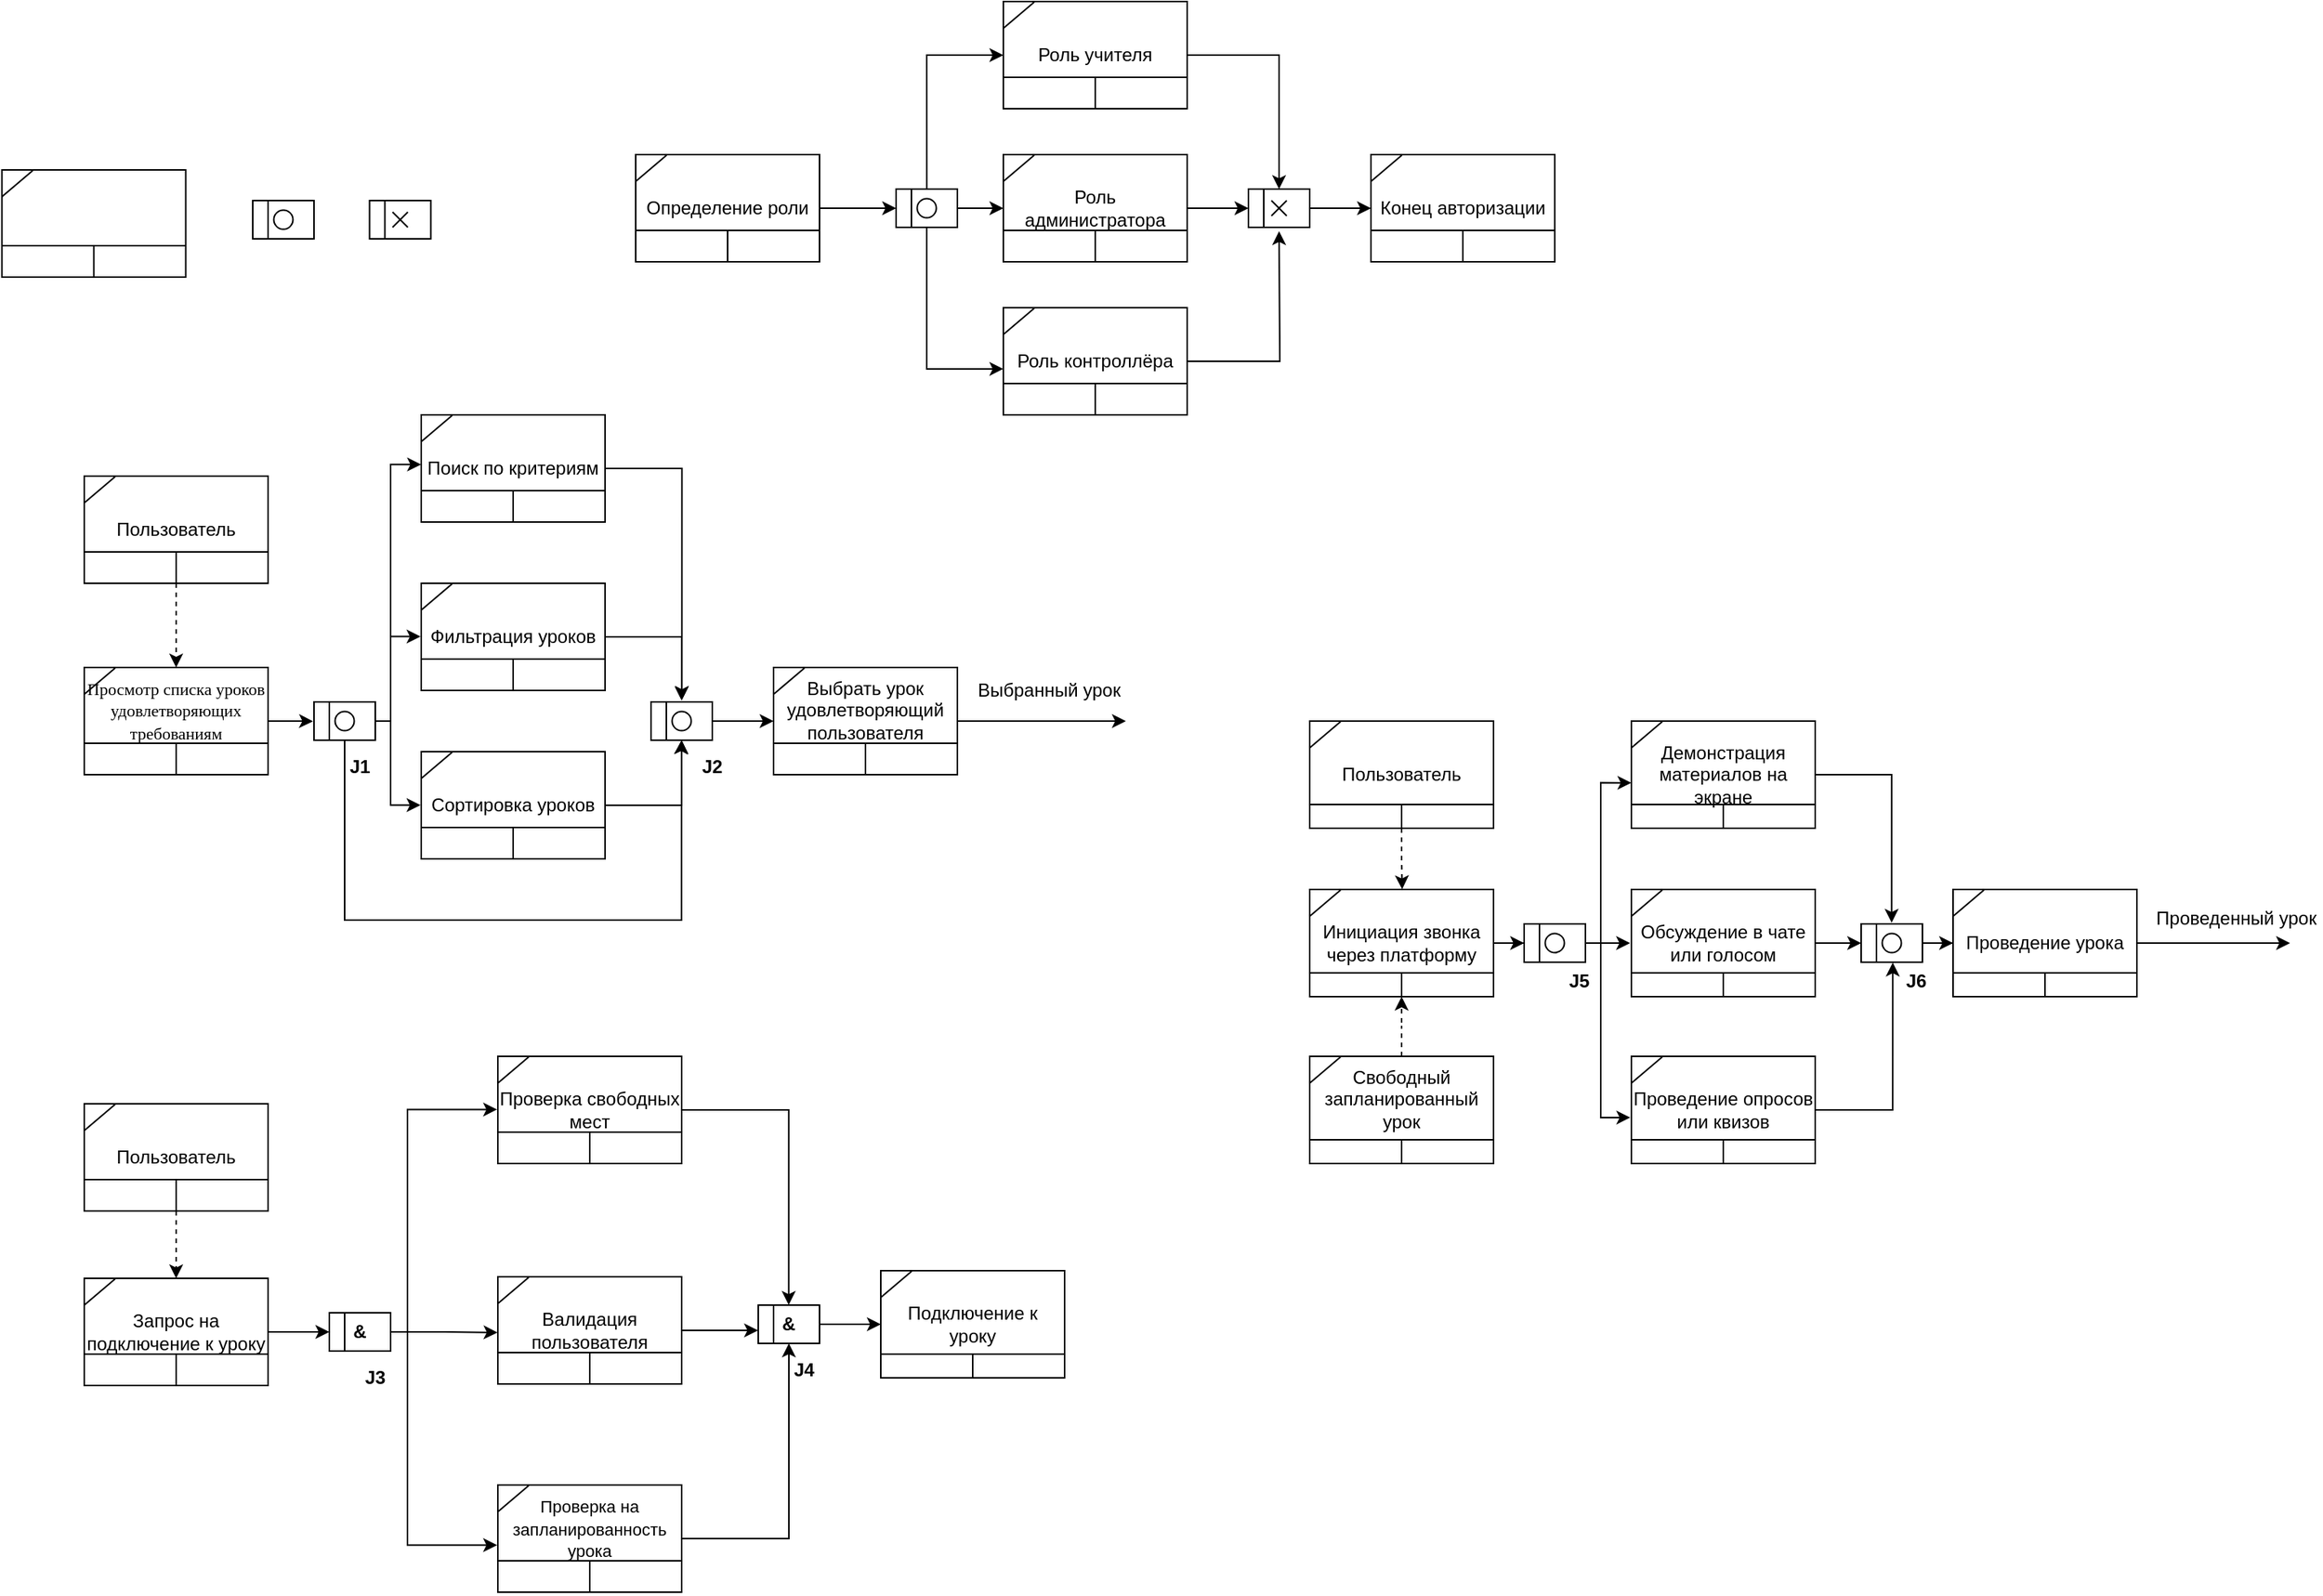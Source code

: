 <mxfile version="24.8.0">
  <diagram name="Страница — 1" id="0Lx8X4sOUITFSpwP8iDU">
    <mxGraphModel dx="331" dy="445" grid="1" gridSize="10" guides="1" tooltips="1" connect="0" arrows="1" fold="1" page="1" pageScale="1" pageWidth="827" pageHeight="1169" math="0" shadow="0">
      <root>
        <mxCell id="0" />
        <mxCell id="1" parent="0" />
        <mxCell id="-p_3wmiXi3rpDoXbvj0b-48" style="edgeStyle=orthogonalEdgeStyle;rounded=0;orthogonalLoop=1;jettySize=auto;html=1;exitX=1;exitY=0.5;exitDx=0;exitDy=0;entryX=0;entryY=0.5;entryDx=0;entryDy=0;" parent="1" source="-p_3wmiXi3rpDoXbvj0b-1" target="-p_3wmiXi3rpDoXbvj0b-23" edge="1">
          <mxGeometry relative="1" as="geometry" />
        </mxCell>
        <mxCell id="-p_3wmiXi3rpDoXbvj0b-1" value="Определение роли" style="rounded=0;whiteSpace=wrap;html=1;" parent="1" vertex="1">
          <mxGeometry x="520" y="230" width="120" height="70" as="geometry" />
        </mxCell>
        <mxCell id="-p_3wmiXi3rpDoXbvj0b-4" value="" style="endArrow=none;html=1;rounded=0;entryX=0.168;entryY=0.005;entryDx=0;entryDy=0;entryPerimeter=0;exitX=0;exitY=0.25;exitDx=0;exitDy=0;" parent="1" source="-p_3wmiXi3rpDoXbvj0b-1" target="-p_3wmiXi3rpDoXbvj0b-1" edge="1">
          <mxGeometry width="50" height="50" relative="1" as="geometry">
            <mxPoint x="520" y="250" as="sourcePoint" />
            <mxPoint x="570" y="200" as="targetPoint" />
          </mxGeometry>
        </mxCell>
        <mxCell id="-p_3wmiXi3rpDoXbvj0b-5" value="" style="endArrow=none;html=1;rounded=0;exitX=0;exitY=0.75;exitDx=0;exitDy=0;entryX=1;entryY=0.75;entryDx=0;entryDy=0;" parent="1" edge="1">
          <mxGeometry width="50" height="50" relative="1" as="geometry">
            <mxPoint x="520" y="279.5" as="sourcePoint" />
            <mxPoint x="640" y="279.5" as="targetPoint" />
          </mxGeometry>
        </mxCell>
        <mxCell id="-p_3wmiXi3rpDoXbvj0b-6" value="" style="endArrow=none;html=1;rounded=0;exitX=0.5;exitY=1;exitDx=0;exitDy=0;" parent="1" source="-p_3wmiXi3rpDoXbvj0b-1" edge="1">
          <mxGeometry width="50" height="50" relative="1" as="geometry">
            <mxPoint x="560" y="280" as="sourcePoint" />
            <mxPoint x="580" y="280" as="targetPoint" />
          </mxGeometry>
        </mxCell>
        <mxCell id="-p_3wmiXi3rpDoXbvj0b-52" style="edgeStyle=orthogonalEdgeStyle;rounded=0;orthogonalLoop=1;jettySize=auto;html=1;exitX=1;exitY=0.5;exitDx=0;exitDy=0;entryX=0.5;entryY=0;entryDx=0;entryDy=0;" parent="1" source="-p_3wmiXi3rpDoXbvj0b-7" target="-p_3wmiXi3rpDoXbvj0b-24" edge="1">
          <mxGeometry relative="1" as="geometry" />
        </mxCell>
        <mxCell id="-p_3wmiXi3rpDoXbvj0b-7" value="Роль учителя" style="rounded=0;whiteSpace=wrap;html=1;" parent="1" vertex="1">
          <mxGeometry x="760" y="130" width="120" height="70" as="geometry" />
        </mxCell>
        <mxCell id="-p_3wmiXi3rpDoXbvj0b-8" value="" style="endArrow=none;html=1;rounded=0;entryX=0.168;entryY=0.005;entryDx=0;entryDy=0;entryPerimeter=0;exitX=0;exitY=0.25;exitDx=0;exitDy=0;" parent="1" source="-p_3wmiXi3rpDoXbvj0b-7" target="-p_3wmiXi3rpDoXbvj0b-7" edge="1">
          <mxGeometry width="50" height="50" relative="1" as="geometry">
            <mxPoint x="760" y="150" as="sourcePoint" />
            <mxPoint x="810" y="100" as="targetPoint" />
          </mxGeometry>
        </mxCell>
        <mxCell id="-p_3wmiXi3rpDoXbvj0b-9" value="" style="endArrow=none;html=1;rounded=0;exitX=0;exitY=0.75;exitDx=0;exitDy=0;entryX=1;entryY=0.75;entryDx=0;entryDy=0;" parent="1" edge="1">
          <mxGeometry width="50" height="50" relative="1" as="geometry">
            <mxPoint x="760" y="179.5" as="sourcePoint" />
            <mxPoint x="880" y="179.5" as="targetPoint" />
          </mxGeometry>
        </mxCell>
        <mxCell id="-p_3wmiXi3rpDoXbvj0b-10" value="" style="endArrow=none;html=1;rounded=0;exitX=0.5;exitY=1;exitDx=0;exitDy=0;" parent="1" source="-p_3wmiXi3rpDoXbvj0b-7" edge="1">
          <mxGeometry width="50" height="50" relative="1" as="geometry">
            <mxPoint x="800" y="180" as="sourcePoint" />
            <mxPoint x="820" y="180" as="targetPoint" />
          </mxGeometry>
        </mxCell>
        <mxCell id="-p_3wmiXi3rpDoXbvj0b-54" style="edgeStyle=orthogonalEdgeStyle;rounded=0;orthogonalLoop=1;jettySize=auto;html=1;exitX=1;exitY=0.5;exitDx=0;exitDy=0;entryX=0;entryY=0.5;entryDx=0;entryDy=0;" parent="1" source="-p_3wmiXi3rpDoXbvj0b-11" target="-p_3wmiXi3rpDoXbvj0b-24" edge="1">
          <mxGeometry relative="1" as="geometry" />
        </mxCell>
        <mxCell id="-p_3wmiXi3rpDoXbvj0b-11" value="Роль администратора" style="rounded=0;whiteSpace=wrap;html=1;" parent="1" vertex="1">
          <mxGeometry x="760" y="230" width="120" height="70" as="geometry" />
        </mxCell>
        <mxCell id="-p_3wmiXi3rpDoXbvj0b-12" value="" style="endArrow=none;html=1;rounded=0;entryX=0.168;entryY=0.005;entryDx=0;entryDy=0;entryPerimeter=0;exitX=0;exitY=0.25;exitDx=0;exitDy=0;" parent="1" source="-p_3wmiXi3rpDoXbvj0b-11" target="-p_3wmiXi3rpDoXbvj0b-11" edge="1">
          <mxGeometry width="50" height="50" relative="1" as="geometry">
            <mxPoint x="760" y="250" as="sourcePoint" />
            <mxPoint x="810" y="200" as="targetPoint" />
          </mxGeometry>
        </mxCell>
        <mxCell id="-p_3wmiXi3rpDoXbvj0b-13" value="" style="endArrow=none;html=1;rounded=0;exitX=0;exitY=0.75;exitDx=0;exitDy=0;entryX=1;entryY=0.75;entryDx=0;entryDy=0;" parent="1" edge="1">
          <mxGeometry width="50" height="50" relative="1" as="geometry">
            <mxPoint x="760" y="279.5" as="sourcePoint" />
            <mxPoint x="880" y="279.5" as="targetPoint" />
          </mxGeometry>
        </mxCell>
        <mxCell id="-p_3wmiXi3rpDoXbvj0b-14" value="" style="endArrow=none;html=1;rounded=0;exitX=0.5;exitY=1;exitDx=0;exitDy=0;" parent="1" source="-p_3wmiXi3rpDoXbvj0b-11" edge="1">
          <mxGeometry width="50" height="50" relative="1" as="geometry">
            <mxPoint x="800" y="280" as="sourcePoint" />
            <mxPoint x="820" y="280" as="targetPoint" />
          </mxGeometry>
        </mxCell>
        <mxCell id="-p_3wmiXi3rpDoXbvj0b-53" style="edgeStyle=orthogonalEdgeStyle;rounded=0;orthogonalLoop=1;jettySize=auto;html=1;exitX=1;exitY=0.5;exitDx=0;exitDy=0;" parent="1" source="-p_3wmiXi3rpDoXbvj0b-15" edge="1">
          <mxGeometry relative="1" as="geometry">
            <mxPoint x="940" y="280" as="targetPoint" />
          </mxGeometry>
        </mxCell>
        <mxCell id="-p_3wmiXi3rpDoXbvj0b-15" value="Роль контроллёра" style="rounded=0;whiteSpace=wrap;html=1;" parent="1" vertex="1">
          <mxGeometry x="760" y="330" width="120" height="70" as="geometry" />
        </mxCell>
        <mxCell id="-p_3wmiXi3rpDoXbvj0b-16" value="" style="endArrow=none;html=1;rounded=0;entryX=0.168;entryY=0.005;entryDx=0;entryDy=0;entryPerimeter=0;exitX=0;exitY=0.25;exitDx=0;exitDy=0;" parent="1" source="-p_3wmiXi3rpDoXbvj0b-15" target="-p_3wmiXi3rpDoXbvj0b-15" edge="1">
          <mxGeometry width="50" height="50" relative="1" as="geometry">
            <mxPoint x="760" y="350" as="sourcePoint" />
            <mxPoint x="810" y="300" as="targetPoint" />
          </mxGeometry>
        </mxCell>
        <mxCell id="-p_3wmiXi3rpDoXbvj0b-17" value="" style="endArrow=none;html=1;rounded=0;exitX=0;exitY=0.75;exitDx=0;exitDy=0;entryX=1;entryY=0.75;entryDx=0;entryDy=0;" parent="1" edge="1">
          <mxGeometry width="50" height="50" relative="1" as="geometry">
            <mxPoint x="760" y="379.5" as="sourcePoint" />
            <mxPoint x="880" y="379.5" as="targetPoint" />
          </mxGeometry>
        </mxCell>
        <mxCell id="-p_3wmiXi3rpDoXbvj0b-18" value="" style="endArrow=none;html=1;rounded=0;exitX=0.5;exitY=1;exitDx=0;exitDy=0;" parent="1" source="-p_3wmiXi3rpDoXbvj0b-15" edge="1">
          <mxGeometry width="50" height="50" relative="1" as="geometry">
            <mxPoint x="800" y="380" as="sourcePoint" />
            <mxPoint x="820" y="380" as="targetPoint" />
          </mxGeometry>
        </mxCell>
        <mxCell id="-p_3wmiXi3rpDoXbvj0b-19" value="Конец авторизации" style="rounded=0;whiteSpace=wrap;html=1;" parent="1" vertex="1">
          <mxGeometry x="1000" y="230" width="120" height="70" as="geometry" />
        </mxCell>
        <mxCell id="-p_3wmiXi3rpDoXbvj0b-20" value="" style="endArrow=none;html=1;rounded=0;entryX=0.168;entryY=0.005;entryDx=0;entryDy=0;entryPerimeter=0;exitX=0;exitY=0.25;exitDx=0;exitDy=0;" parent="1" source="-p_3wmiXi3rpDoXbvj0b-19" target="-p_3wmiXi3rpDoXbvj0b-19" edge="1">
          <mxGeometry width="50" height="50" relative="1" as="geometry">
            <mxPoint x="1000" y="250" as="sourcePoint" />
            <mxPoint x="1050" y="200" as="targetPoint" />
          </mxGeometry>
        </mxCell>
        <mxCell id="-p_3wmiXi3rpDoXbvj0b-21" value="" style="endArrow=none;html=1;rounded=0;exitX=0;exitY=0.75;exitDx=0;exitDy=0;entryX=1;entryY=0.75;entryDx=0;entryDy=0;" parent="1" edge="1">
          <mxGeometry width="50" height="50" relative="1" as="geometry">
            <mxPoint x="1000" y="279.5" as="sourcePoint" />
            <mxPoint x="1120" y="279.5" as="targetPoint" />
          </mxGeometry>
        </mxCell>
        <mxCell id="-p_3wmiXi3rpDoXbvj0b-22" value="" style="endArrow=none;html=1;rounded=0;exitX=0.5;exitY=1;exitDx=0;exitDy=0;" parent="1" source="-p_3wmiXi3rpDoXbvj0b-19" edge="1">
          <mxGeometry width="50" height="50" relative="1" as="geometry">
            <mxPoint x="1040" y="280" as="sourcePoint" />
            <mxPoint x="1060" y="280" as="targetPoint" />
          </mxGeometry>
        </mxCell>
        <mxCell id="-p_3wmiXi3rpDoXbvj0b-49" style="edgeStyle=orthogonalEdgeStyle;rounded=0;orthogonalLoop=1;jettySize=auto;html=1;exitX=0.501;exitY=0.011;exitDx=0;exitDy=0;entryX=0;entryY=0.5;entryDx=0;entryDy=0;exitPerimeter=0;" parent="1" source="-p_3wmiXi3rpDoXbvj0b-23" target="-p_3wmiXi3rpDoXbvj0b-7" edge="1">
          <mxGeometry relative="1" as="geometry">
            <Array as="points">
              <mxPoint x="710" y="165" />
            </Array>
          </mxGeometry>
        </mxCell>
        <mxCell id="-p_3wmiXi3rpDoXbvj0b-50" style="edgeStyle=orthogonalEdgeStyle;rounded=0;orthogonalLoop=1;jettySize=auto;html=1;exitX=1;exitY=0.5;exitDx=0;exitDy=0;entryX=0;entryY=0.5;entryDx=0;entryDy=0;" parent="1" source="-p_3wmiXi3rpDoXbvj0b-23" target="-p_3wmiXi3rpDoXbvj0b-11" edge="1">
          <mxGeometry relative="1" as="geometry" />
        </mxCell>
        <mxCell id="-p_3wmiXi3rpDoXbvj0b-23" value="" style="rounded=0;whiteSpace=wrap;html=1;" parent="1" vertex="1">
          <mxGeometry x="690" y="252.5" width="40" height="25" as="geometry" />
        </mxCell>
        <mxCell id="-p_3wmiXi3rpDoXbvj0b-55" value="" style="edgeStyle=orthogonalEdgeStyle;rounded=0;orthogonalLoop=1;jettySize=auto;html=1;" parent="1" source="-p_3wmiXi3rpDoXbvj0b-24" target="-p_3wmiXi3rpDoXbvj0b-19" edge="1">
          <mxGeometry relative="1" as="geometry" />
        </mxCell>
        <mxCell id="-p_3wmiXi3rpDoXbvj0b-24" value="" style="rounded=0;whiteSpace=wrap;html=1;" parent="1" vertex="1">
          <mxGeometry x="920" y="252.5" width="40" height="25" as="geometry" />
        </mxCell>
        <mxCell id="-p_3wmiXi3rpDoXbvj0b-25" value="" style="rounded=0;whiteSpace=wrap;html=1;" parent="1" vertex="1">
          <mxGeometry x="106.25" y="240" width="120" height="70" as="geometry" />
        </mxCell>
        <mxCell id="-p_3wmiXi3rpDoXbvj0b-26" value="" style="endArrow=none;html=1;rounded=0;entryX=0.168;entryY=0.005;entryDx=0;entryDy=0;entryPerimeter=0;exitX=0;exitY=0.25;exitDx=0;exitDy=0;" parent="1" source="-p_3wmiXi3rpDoXbvj0b-25" target="-p_3wmiXi3rpDoXbvj0b-25" edge="1">
          <mxGeometry width="50" height="50" relative="1" as="geometry">
            <mxPoint x="106.25" y="260" as="sourcePoint" />
            <mxPoint x="156.25" y="210" as="targetPoint" />
          </mxGeometry>
        </mxCell>
        <mxCell id="-p_3wmiXi3rpDoXbvj0b-27" value="" style="endArrow=none;html=1;rounded=0;exitX=0;exitY=0.75;exitDx=0;exitDy=0;entryX=1;entryY=0.75;entryDx=0;entryDy=0;" parent="1" edge="1">
          <mxGeometry width="50" height="50" relative="1" as="geometry">
            <mxPoint x="106.25" y="289.5" as="sourcePoint" />
            <mxPoint x="226.25" y="289.5" as="targetPoint" />
          </mxGeometry>
        </mxCell>
        <mxCell id="-p_3wmiXi3rpDoXbvj0b-28" value="" style="endArrow=none;html=1;rounded=0;exitX=0.5;exitY=1;exitDx=0;exitDy=0;" parent="1" source="-p_3wmiXi3rpDoXbvj0b-25" edge="1">
          <mxGeometry width="50" height="50" relative="1" as="geometry">
            <mxPoint x="146.25" y="290" as="sourcePoint" />
            <mxPoint x="166.25" y="290" as="targetPoint" />
          </mxGeometry>
        </mxCell>
        <mxCell id="-p_3wmiXi3rpDoXbvj0b-29" value="" style="ellipse;whiteSpace=wrap;html=1;aspect=fixed;" parent="1" vertex="1">
          <mxGeometry x="703.75" y="258.75" width="12.5" height="12.5" as="geometry" />
        </mxCell>
        <mxCell id="-p_3wmiXi3rpDoXbvj0b-30" value="" style="endArrow=none;html=1;rounded=0;entryX=0.25;entryY=0;entryDx=0;entryDy=0;" parent="1" target="-p_3wmiXi3rpDoXbvj0b-23" edge="1">
          <mxGeometry width="50" height="50" relative="1" as="geometry">
            <mxPoint x="700" y="277" as="sourcePoint" />
            <mxPoint x="700" y="250" as="targetPoint" />
          </mxGeometry>
        </mxCell>
        <mxCell id="-p_3wmiXi3rpDoXbvj0b-34" value="" style="rounded=0;whiteSpace=wrap;html=1;" parent="1" vertex="1">
          <mxGeometry x="270" y="260" width="40" height="25" as="geometry" />
        </mxCell>
        <mxCell id="-p_3wmiXi3rpDoXbvj0b-35" value="" style="ellipse;whiteSpace=wrap;html=1;aspect=fixed;" parent="1" vertex="1">
          <mxGeometry x="283.75" y="266.25" width="12.5" height="12.5" as="geometry" />
        </mxCell>
        <mxCell id="-p_3wmiXi3rpDoXbvj0b-36" value="" style="endArrow=none;html=1;rounded=0;entryX=0.25;entryY=0;entryDx=0;entryDy=0;" parent="1" target="-p_3wmiXi3rpDoXbvj0b-34" edge="1">
          <mxGeometry width="50" height="50" relative="1" as="geometry">
            <mxPoint x="280" y="284.5" as="sourcePoint" />
            <mxPoint x="280" y="257.5" as="targetPoint" />
          </mxGeometry>
        </mxCell>
        <mxCell id="-p_3wmiXi3rpDoXbvj0b-37" value="" style="endArrow=none;html=1;rounded=0;entryX=0.25;entryY=0;entryDx=0;entryDy=0;exitX=0.25;exitY=1;exitDx=0;exitDy=0;" parent="1" source="-p_3wmiXi3rpDoXbvj0b-24" target="-p_3wmiXi3rpDoXbvj0b-24" edge="1">
          <mxGeometry width="50" height="50" relative="1" as="geometry">
            <mxPoint x="910" y="300" as="sourcePoint" />
            <mxPoint x="960" y="250" as="targetPoint" />
          </mxGeometry>
        </mxCell>
        <mxCell id="-p_3wmiXi3rpDoXbvj0b-38" value="" style="endArrow=none;html=1;rounded=0;" parent="1" edge="1">
          <mxGeometry width="50" height="50" relative="1" as="geometry">
            <mxPoint x="935" y="270" as="sourcePoint" />
            <mxPoint x="945" y="260" as="targetPoint" />
          </mxGeometry>
        </mxCell>
        <mxCell id="-p_3wmiXi3rpDoXbvj0b-39" value="" style="endArrow=none;html=1;rounded=0;" parent="1" edge="1">
          <mxGeometry width="50" height="50" relative="1" as="geometry">
            <mxPoint x="945" y="270" as="sourcePoint" />
            <mxPoint x="935" y="260" as="targetPoint" />
          </mxGeometry>
        </mxCell>
        <mxCell id="-p_3wmiXi3rpDoXbvj0b-44" value="" style="rounded=0;whiteSpace=wrap;html=1;" parent="1" vertex="1">
          <mxGeometry x="346.25" y="260" width="40" height="25" as="geometry" />
        </mxCell>
        <mxCell id="-p_3wmiXi3rpDoXbvj0b-45" value="" style="endArrow=none;html=1;rounded=0;entryX=0.25;entryY=0;entryDx=0;entryDy=0;exitX=0.25;exitY=1;exitDx=0;exitDy=0;" parent="1" source="-p_3wmiXi3rpDoXbvj0b-44" target="-p_3wmiXi3rpDoXbvj0b-44" edge="1">
          <mxGeometry width="50" height="50" relative="1" as="geometry">
            <mxPoint x="336.25" y="307.5" as="sourcePoint" />
            <mxPoint x="386.25" y="257.5" as="targetPoint" />
          </mxGeometry>
        </mxCell>
        <mxCell id="-p_3wmiXi3rpDoXbvj0b-46" value="" style="endArrow=none;html=1;rounded=0;" parent="1" edge="1">
          <mxGeometry width="50" height="50" relative="1" as="geometry">
            <mxPoint x="361.25" y="277.5" as="sourcePoint" />
            <mxPoint x="371.25" y="267.5" as="targetPoint" />
          </mxGeometry>
        </mxCell>
        <mxCell id="-p_3wmiXi3rpDoXbvj0b-47" value="" style="endArrow=none;html=1;rounded=0;" parent="1" edge="1">
          <mxGeometry width="50" height="50" relative="1" as="geometry">
            <mxPoint x="371.25" y="277.5" as="sourcePoint" />
            <mxPoint x="361.25" y="267.5" as="targetPoint" />
          </mxGeometry>
        </mxCell>
        <mxCell id="-p_3wmiXi3rpDoXbvj0b-51" style="edgeStyle=orthogonalEdgeStyle;rounded=0;orthogonalLoop=1;jettySize=auto;html=1;entryX=0;entryY=0.571;entryDx=0;entryDy=0;entryPerimeter=0;" parent="1" target="-p_3wmiXi3rpDoXbvj0b-15" edge="1">
          <mxGeometry relative="1" as="geometry">
            <mxPoint x="710" y="277" as="sourcePoint" />
            <Array as="points">
              <mxPoint x="710" y="277" />
              <mxPoint x="710" y="370" />
            </Array>
          </mxGeometry>
        </mxCell>
        <mxCell id="-p_3wmiXi3rpDoXbvj0b-65" value="&lt;div style=&quot;&quot;&gt;&lt;span style=&quot;font-size: 11px; background-color: initial;&quot;&gt;&lt;font face=&quot;Times New Roman&quot;&gt;Просмотр списка уроков удовлетворяющих требованиям&lt;/font&gt;&lt;/span&gt;&lt;/div&gt;&lt;div style=&quot;&quot;&gt;&lt;span style=&quot;font-size: 11px; background-color: initial;&quot;&gt;&lt;font face=&quot;Times New Roman&quot;&gt;&lt;br&gt;&lt;/font&gt;&lt;/span&gt;&lt;/div&gt;" style="rounded=0;whiteSpace=wrap;html=1;align=center;" parent="1" vertex="1">
          <mxGeometry x="160" y="565" width="120" height="70" as="geometry" />
        </mxCell>
        <mxCell id="-p_3wmiXi3rpDoXbvj0b-66" value="" style="endArrow=none;html=1;rounded=0;entryX=0.168;entryY=0.005;entryDx=0;entryDy=0;entryPerimeter=0;exitX=0;exitY=0.25;exitDx=0;exitDy=0;" parent="1" source="-p_3wmiXi3rpDoXbvj0b-65" target="-p_3wmiXi3rpDoXbvj0b-65" edge="1">
          <mxGeometry width="50" height="50" relative="1" as="geometry">
            <mxPoint x="160" y="585" as="sourcePoint" />
            <mxPoint x="210" y="535" as="targetPoint" />
          </mxGeometry>
        </mxCell>
        <mxCell id="-p_3wmiXi3rpDoXbvj0b-67" value="" style="endArrow=none;html=1;rounded=0;exitX=0;exitY=0.75;exitDx=0;exitDy=0;entryX=1;entryY=0.75;entryDx=0;entryDy=0;" parent="1" edge="1">
          <mxGeometry width="50" height="50" relative="1" as="geometry">
            <mxPoint x="160" y="614.5" as="sourcePoint" />
            <mxPoint x="280" y="614.5" as="targetPoint" />
          </mxGeometry>
        </mxCell>
        <mxCell id="-p_3wmiXi3rpDoXbvj0b-68" value="" style="endArrow=none;html=1;rounded=0;exitX=0.5;exitY=1;exitDx=0;exitDy=0;" parent="1" source="-p_3wmiXi3rpDoXbvj0b-65" edge="1">
          <mxGeometry width="50" height="50" relative="1" as="geometry">
            <mxPoint x="200" y="615" as="sourcePoint" />
            <mxPoint x="220" y="615" as="targetPoint" />
          </mxGeometry>
        </mxCell>
        <mxCell id="-p_3wmiXi3rpDoXbvj0b-69" value="Фильтрация уроков" style="rounded=0;whiteSpace=wrap;html=1;" parent="1" vertex="1">
          <mxGeometry x="380" y="510" width="120" height="70" as="geometry" />
        </mxCell>
        <mxCell id="-p_3wmiXi3rpDoXbvj0b-70" value="" style="endArrow=none;html=1;rounded=0;entryX=0.168;entryY=0.005;entryDx=0;entryDy=0;entryPerimeter=0;exitX=0;exitY=0.25;exitDx=0;exitDy=0;" parent="1" source="-p_3wmiXi3rpDoXbvj0b-69" target="-p_3wmiXi3rpDoXbvj0b-69" edge="1">
          <mxGeometry width="50" height="50" relative="1" as="geometry">
            <mxPoint x="380" y="530" as="sourcePoint" />
            <mxPoint x="430" y="480" as="targetPoint" />
          </mxGeometry>
        </mxCell>
        <mxCell id="-p_3wmiXi3rpDoXbvj0b-71" value="" style="endArrow=none;html=1;rounded=0;exitX=0;exitY=0.75;exitDx=0;exitDy=0;entryX=1;entryY=0.75;entryDx=0;entryDy=0;" parent="1" edge="1">
          <mxGeometry width="50" height="50" relative="1" as="geometry">
            <mxPoint x="380" y="559.5" as="sourcePoint" />
            <mxPoint x="500" y="559.5" as="targetPoint" />
          </mxGeometry>
        </mxCell>
        <mxCell id="-p_3wmiXi3rpDoXbvj0b-72" value="" style="endArrow=none;html=1;rounded=0;exitX=0.5;exitY=1;exitDx=0;exitDy=0;" parent="1" source="-p_3wmiXi3rpDoXbvj0b-69" edge="1">
          <mxGeometry width="50" height="50" relative="1" as="geometry">
            <mxPoint x="420" y="560" as="sourcePoint" />
            <mxPoint x="440" y="560" as="targetPoint" />
          </mxGeometry>
        </mxCell>
        <mxCell id="-p_3wmiXi3rpDoXbvj0b-73" value="Сортировка уроков" style="rounded=0;whiteSpace=wrap;html=1;" parent="1" vertex="1">
          <mxGeometry x="380" y="620" width="120" height="70" as="geometry" />
        </mxCell>
        <mxCell id="-p_3wmiXi3rpDoXbvj0b-74" value="" style="endArrow=none;html=1;rounded=0;entryX=0.168;entryY=0.005;entryDx=0;entryDy=0;entryPerimeter=0;exitX=0;exitY=0.25;exitDx=0;exitDy=0;" parent="1" source="-p_3wmiXi3rpDoXbvj0b-73" target="-p_3wmiXi3rpDoXbvj0b-73" edge="1">
          <mxGeometry width="50" height="50" relative="1" as="geometry">
            <mxPoint x="380" y="640" as="sourcePoint" />
            <mxPoint x="430" y="590" as="targetPoint" />
          </mxGeometry>
        </mxCell>
        <mxCell id="-p_3wmiXi3rpDoXbvj0b-75" value="" style="endArrow=none;html=1;rounded=0;exitX=0;exitY=0.75;exitDx=0;exitDy=0;entryX=1;entryY=0.75;entryDx=0;entryDy=0;" parent="1" edge="1">
          <mxGeometry width="50" height="50" relative="1" as="geometry">
            <mxPoint x="380" y="669.5" as="sourcePoint" />
            <mxPoint x="500" y="669.5" as="targetPoint" />
          </mxGeometry>
        </mxCell>
        <mxCell id="-p_3wmiXi3rpDoXbvj0b-76" value="" style="endArrow=none;html=1;rounded=0;exitX=0.5;exitY=1;exitDx=0;exitDy=0;" parent="1" source="-p_3wmiXi3rpDoXbvj0b-73" edge="1">
          <mxGeometry width="50" height="50" relative="1" as="geometry">
            <mxPoint x="420" y="670" as="sourcePoint" />
            <mxPoint x="440" y="670" as="targetPoint" />
          </mxGeometry>
        </mxCell>
        <mxCell id="-p_3wmiXi3rpDoXbvj0b-84" value="" style="edgeStyle=orthogonalEdgeStyle;rounded=0;orthogonalLoop=1;jettySize=auto;html=1;entryX=-0.004;entryY=0.499;entryDx=0;entryDy=0;entryPerimeter=0;" parent="1" source="-p_3wmiXi3rpDoXbvj0b-78" target="-p_3wmiXi3rpDoXbvj0b-73" edge="1">
          <mxGeometry relative="1" as="geometry">
            <Array as="points">
              <mxPoint x="360" y="600" />
              <mxPoint x="360" y="655" />
            </Array>
          </mxGeometry>
        </mxCell>
        <mxCell id="-p_3wmiXi3rpDoXbvj0b-78" value="" style="rounded=0;whiteSpace=wrap;html=1;" parent="1" vertex="1">
          <mxGeometry x="310" y="587.5" width="40" height="25" as="geometry" />
        </mxCell>
        <mxCell id="-p_3wmiXi3rpDoXbvj0b-79" value="" style="ellipse;whiteSpace=wrap;html=1;aspect=fixed;" parent="1" vertex="1">
          <mxGeometry x="323.75" y="593.75" width="12.5" height="12.5" as="geometry" />
        </mxCell>
        <mxCell id="-p_3wmiXi3rpDoXbvj0b-80" value="" style="endArrow=none;html=1;rounded=0;entryX=0.25;entryY=0;entryDx=0;entryDy=0;" parent="1" target="-p_3wmiXi3rpDoXbvj0b-78" edge="1">
          <mxGeometry width="50" height="50" relative="1" as="geometry">
            <mxPoint x="320" y="612" as="sourcePoint" />
            <mxPoint x="320" y="585" as="targetPoint" />
          </mxGeometry>
        </mxCell>
        <mxCell id="-p_3wmiXi3rpDoXbvj0b-82" style="edgeStyle=orthogonalEdgeStyle;rounded=0;orthogonalLoop=1;jettySize=auto;html=1;entryX=-0.017;entryY=0.507;entryDx=0;entryDy=0;entryPerimeter=0;" parent="1" source="-p_3wmiXi3rpDoXbvj0b-65" target="-p_3wmiXi3rpDoXbvj0b-78" edge="1">
          <mxGeometry relative="1" as="geometry" />
        </mxCell>
        <mxCell id="-p_3wmiXi3rpDoXbvj0b-85" style="edgeStyle=orthogonalEdgeStyle;rounded=0;orthogonalLoop=1;jettySize=auto;html=1;entryX=-0.004;entryY=0.497;entryDx=0;entryDy=0;entryPerimeter=0;" parent="1" source="-p_3wmiXi3rpDoXbvj0b-78" target="-p_3wmiXi3rpDoXbvj0b-69" edge="1">
          <mxGeometry relative="1" as="geometry">
            <Array as="points">
              <mxPoint x="360" y="600" />
              <mxPoint x="360" y="545" />
            </Array>
          </mxGeometry>
        </mxCell>
        <mxCell id="oe5lDPZjmFiNpUjqi0ys-11" value="" style="edgeStyle=orthogonalEdgeStyle;rounded=0;orthogonalLoop=1;jettySize=auto;html=1;" parent="1" source="oe5lDPZjmFiNpUjqi0ys-1" target="oe5lDPZjmFiNpUjqi0ys-7" edge="1">
          <mxGeometry relative="1" as="geometry" />
        </mxCell>
        <mxCell id="oe5lDPZjmFiNpUjqi0ys-1" value="" style="rounded=0;whiteSpace=wrap;html=1;" parent="1" vertex="1">
          <mxGeometry x="530" y="587.5" width="40" height="25" as="geometry" />
        </mxCell>
        <mxCell id="oe5lDPZjmFiNpUjqi0ys-2" value="" style="ellipse;whiteSpace=wrap;html=1;aspect=fixed;" parent="1" vertex="1">
          <mxGeometry x="543.75" y="593.75" width="12.5" height="12.5" as="geometry" />
        </mxCell>
        <mxCell id="oe5lDPZjmFiNpUjqi0ys-3" value="" style="endArrow=none;html=1;rounded=0;entryX=0.25;entryY=0;entryDx=0;entryDy=0;" parent="1" target="oe5lDPZjmFiNpUjqi0ys-1" edge="1">
          <mxGeometry width="50" height="50" relative="1" as="geometry">
            <mxPoint x="540" y="612" as="sourcePoint" />
            <mxPoint x="540" y="585" as="targetPoint" />
          </mxGeometry>
        </mxCell>
        <mxCell id="oe5lDPZjmFiNpUjqi0ys-4" style="edgeStyle=orthogonalEdgeStyle;rounded=0;orthogonalLoop=1;jettySize=auto;html=1;entryX=0.5;entryY=-0.036;entryDx=0;entryDy=0;entryPerimeter=0;" parent="1" source="-p_3wmiXi3rpDoXbvj0b-69" target="oe5lDPZjmFiNpUjqi0ys-1" edge="1">
          <mxGeometry relative="1" as="geometry" />
        </mxCell>
        <mxCell id="oe5lDPZjmFiNpUjqi0ys-5" style="edgeStyle=orthogonalEdgeStyle;rounded=0;orthogonalLoop=1;jettySize=auto;html=1;entryX=0.502;entryY=1.001;entryDx=0;entryDy=0;entryPerimeter=0;" parent="1" source="-p_3wmiXi3rpDoXbvj0b-73" target="oe5lDPZjmFiNpUjqi0ys-1" edge="1">
          <mxGeometry relative="1" as="geometry">
            <Array as="points">
              <mxPoint x="550" y="655" />
              <mxPoint x="550" y="614" />
            </Array>
          </mxGeometry>
        </mxCell>
        <mxCell id="oe5lDPZjmFiNpUjqi0ys-6" style="edgeStyle=orthogonalEdgeStyle;rounded=0;orthogonalLoop=1;jettySize=auto;html=1;entryX=0.498;entryY=0.996;entryDx=0;entryDy=0;entryPerimeter=0;" parent="1" source="-p_3wmiXi3rpDoXbvj0b-78" target="oe5lDPZjmFiNpUjqi0ys-1" edge="1">
          <mxGeometry relative="1" as="geometry">
            <mxPoint x="530" y="630" as="targetPoint" />
            <Array as="points">
              <mxPoint x="330" y="730" />
              <mxPoint x="550" y="730" />
            </Array>
          </mxGeometry>
        </mxCell>
        <mxCell id="oe5lDPZjmFiNpUjqi0ys-19" style="edgeStyle=orthogonalEdgeStyle;rounded=0;orthogonalLoop=1;jettySize=auto;html=1;" parent="1" source="oe5lDPZjmFiNpUjqi0ys-7" edge="1">
          <mxGeometry relative="1" as="geometry">
            <mxPoint x="840" y="600" as="targetPoint" />
          </mxGeometry>
        </mxCell>
        <mxCell id="oe5lDPZjmFiNpUjqi0ys-7" value="Выбрать урок удовлетворяющий пользователя&lt;div&gt;&lt;br&gt;&lt;/div&gt;" style="rounded=0;whiteSpace=wrap;html=1;" parent="1" vertex="1">
          <mxGeometry x="610" y="565" width="120" height="70" as="geometry" />
        </mxCell>
        <mxCell id="oe5lDPZjmFiNpUjqi0ys-8" value="" style="endArrow=none;html=1;rounded=0;entryX=0.168;entryY=0.005;entryDx=0;entryDy=0;entryPerimeter=0;exitX=0;exitY=0.25;exitDx=0;exitDy=0;" parent="1" source="oe5lDPZjmFiNpUjqi0ys-7" target="oe5lDPZjmFiNpUjqi0ys-7" edge="1">
          <mxGeometry width="50" height="50" relative="1" as="geometry">
            <mxPoint x="610" y="585" as="sourcePoint" />
            <mxPoint x="660" y="535" as="targetPoint" />
          </mxGeometry>
        </mxCell>
        <mxCell id="oe5lDPZjmFiNpUjqi0ys-9" value="" style="endArrow=none;html=1;rounded=0;exitX=0;exitY=0.75;exitDx=0;exitDy=0;entryX=1;entryY=0.75;entryDx=0;entryDy=0;" parent="1" edge="1">
          <mxGeometry width="50" height="50" relative="1" as="geometry">
            <mxPoint x="610" y="614.5" as="sourcePoint" />
            <mxPoint x="730" y="614.5" as="targetPoint" />
          </mxGeometry>
        </mxCell>
        <mxCell id="oe5lDPZjmFiNpUjqi0ys-10" value="" style="endArrow=none;html=1;rounded=0;exitX=0.5;exitY=1;exitDx=0;exitDy=0;" parent="1" source="oe5lDPZjmFiNpUjqi0ys-7" edge="1">
          <mxGeometry width="50" height="50" relative="1" as="geometry">
            <mxPoint x="650" y="615" as="sourcePoint" />
            <mxPoint x="670" y="615" as="targetPoint" />
          </mxGeometry>
        </mxCell>
        <mxCell id="oe5lDPZjmFiNpUjqi0ys-21" value="Выбранный урок" style="text;html=1;align=center;verticalAlign=middle;whiteSpace=wrap;rounded=0;" parent="1" vertex="1">
          <mxGeometry x="740" y="565" width="100" height="30" as="geometry" />
        </mxCell>
        <mxCell id="oe5lDPZjmFiNpUjqi0ys-22" value="&lt;b&gt;J1&lt;/b&gt;" style="text;html=1;align=center;verticalAlign=middle;whiteSpace=wrap;rounded=0;" parent="1" vertex="1">
          <mxGeometry x="330" y="620" width="20" height="20" as="geometry" />
        </mxCell>
        <mxCell id="oe5lDPZjmFiNpUjqi0ys-23" value="&lt;b&gt;J2&lt;/b&gt;" style="text;html=1;align=center;verticalAlign=middle;whiteSpace=wrap;rounded=0;" parent="1" vertex="1">
          <mxGeometry x="560" y="620" width="20" height="20" as="geometry" />
        </mxCell>
        <mxCell id="oe5lDPZjmFiNpUjqi0ys-43" value="" style="edgeStyle=orthogonalEdgeStyle;rounded=0;orthogonalLoop=1;jettySize=auto;html=1;" parent="1" source="oe5lDPZjmFiNpUjqi0ys-24" target="oe5lDPZjmFiNpUjqi0ys-40" edge="1">
          <mxGeometry relative="1" as="geometry" />
        </mxCell>
        <mxCell id="oe5lDPZjmFiNpUjqi0ys-24" value="Запрос на подключение к уроку" style="rounded=0;whiteSpace=wrap;html=1;" parent="1" vertex="1">
          <mxGeometry x="160" y="964" width="120" height="70" as="geometry" />
        </mxCell>
        <mxCell id="oe5lDPZjmFiNpUjqi0ys-25" value="" style="endArrow=none;html=1;rounded=0;entryX=0.168;entryY=0.005;entryDx=0;entryDy=0;entryPerimeter=0;exitX=0;exitY=0.25;exitDx=0;exitDy=0;" parent="1" source="oe5lDPZjmFiNpUjqi0ys-24" target="oe5lDPZjmFiNpUjqi0ys-24" edge="1">
          <mxGeometry width="50" height="50" relative="1" as="geometry">
            <mxPoint x="160" y="984" as="sourcePoint" />
            <mxPoint x="210" y="934" as="targetPoint" />
          </mxGeometry>
        </mxCell>
        <mxCell id="oe5lDPZjmFiNpUjqi0ys-26" value="" style="endArrow=none;html=1;rounded=0;exitX=0;exitY=0.75;exitDx=0;exitDy=0;entryX=1;entryY=0.75;entryDx=0;entryDy=0;" parent="1" edge="1">
          <mxGeometry width="50" height="50" relative="1" as="geometry">
            <mxPoint x="160" y="1013.5" as="sourcePoint" />
            <mxPoint x="280" y="1013.5" as="targetPoint" />
          </mxGeometry>
        </mxCell>
        <mxCell id="oe5lDPZjmFiNpUjqi0ys-27" value="" style="endArrow=none;html=1;rounded=0;exitX=0.5;exitY=1;exitDx=0;exitDy=0;" parent="1" source="oe5lDPZjmFiNpUjqi0ys-24" edge="1">
          <mxGeometry width="50" height="50" relative="1" as="geometry">
            <mxPoint x="200" y="1014" as="sourcePoint" />
            <mxPoint x="220" y="1014" as="targetPoint" />
          </mxGeometry>
        </mxCell>
        <mxCell id="oe5lDPZjmFiNpUjqi0ys-28" value="Проверка свободных мест" style="rounded=0;whiteSpace=wrap;html=1;" parent="1" vertex="1">
          <mxGeometry x="430" y="819" width="120" height="70" as="geometry" />
        </mxCell>
        <mxCell id="oe5lDPZjmFiNpUjqi0ys-29" value="" style="endArrow=none;html=1;rounded=0;entryX=0.168;entryY=0.005;entryDx=0;entryDy=0;entryPerimeter=0;exitX=0;exitY=0.25;exitDx=0;exitDy=0;" parent="1" source="oe5lDPZjmFiNpUjqi0ys-28" target="oe5lDPZjmFiNpUjqi0ys-28" edge="1">
          <mxGeometry width="50" height="50" relative="1" as="geometry">
            <mxPoint x="430" y="839" as="sourcePoint" />
            <mxPoint x="480" y="789" as="targetPoint" />
          </mxGeometry>
        </mxCell>
        <mxCell id="oe5lDPZjmFiNpUjqi0ys-30" value="" style="endArrow=none;html=1;rounded=0;exitX=0;exitY=0.75;exitDx=0;exitDy=0;entryX=1;entryY=0.75;entryDx=0;entryDy=0;" parent="1" edge="1">
          <mxGeometry width="50" height="50" relative="1" as="geometry">
            <mxPoint x="430" y="868.5" as="sourcePoint" />
            <mxPoint x="550" y="868.5" as="targetPoint" />
          </mxGeometry>
        </mxCell>
        <mxCell id="oe5lDPZjmFiNpUjqi0ys-31" value="" style="endArrow=none;html=1;rounded=0;exitX=0.5;exitY=1;exitDx=0;exitDy=0;" parent="1" source="oe5lDPZjmFiNpUjqi0ys-28" edge="1">
          <mxGeometry width="50" height="50" relative="1" as="geometry">
            <mxPoint x="470" y="869" as="sourcePoint" />
            <mxPoint x="490" y="869" as="targetPoint" />
          </mxGeometry>
        </mxCell>
        <mxCell id="oe5lDPZjmFiNpUjqi0ys-32" value="Валидация пользователя" style="rounded=0;whiteSpace=wrap;html=1;" parent="1" vertex="1">
          <mxGeometry x="430" y="963" width="120" height="70" as="geometry" />
        </mxCell>
        <mxCell id="oe5lDPZjmFiNpUjqi0ys-33" value="" style="endArrow=none;html=1;rounded=0;entryX=0.168;entryY=0.005;entryDx=0;entryDy=0;entryPerimeter=0;exitX=0;exitY=0.25;exitDx=0;exitDy=0;" parent="1" source="oe5lDPZjmFiNpUjqi0ys-32" target="oe5lDPZjmFiNpUjqi0ys-32" edge="1">
          <mxGeometry width="50" height="50" relative="1" as="geometry">
            <mxPoint x="430" y="983" as="sourcePoint" />
            <mxPoint x="480" y="933" as="targetPoint" />
          </mxGeometry>
        </mxCell>
        <mxCell id="oe5lDPZjmFiNpUjqi0ys-34" value="" style="endArrow=none;html=1;rounded=0;exitX=0;exitY=0.75;exitDx=0;exitDy=0;entryX=1;entryY=0.75;entryDx=0;entryDy=0;" parent="1" edge="1">
          <mxGeometry width="50" height="50" relative="1" as="geometry">
            <mxPoint x="430" y="1012.5" as="sourcePoint" />
            <mxPoint x="550" y="1012.5" as="targetPoint" />
          </mxGeometry>
        </mxCell>
        <mxCell id="oe5lDPZjmFiNpUjqi0ys-35" value="" style="endArrow=none;html=1;rounded=0;exitX=0.5;exitY=1;exitDx=0;exitDy=0;" parent="1" source="oe5lDPZjmFiNpUjqi0ys-32" edge="1">
          <mxGeometry width="50" height="50" relative="1" as="geometry">
            <mxPoint x="470" y="1013" as="sourcePoint" />
            <mxPoint x="490" y="1013" as="targetPoint" />
          </mxGeometry>
        </mxCell>
        <mxCell id="oe5lDPZjmFiNpUjqi0ys-59" style="edgeStyle=orthogonalEdgeStyle;rounded=0;orthogonalLoop=1;jettySize=auto;html=1;entryX=0.5;entryY=1;entryDx=0;entryDy=0;entryPerimeter=0;" parent="1" source="oe5lDPZjmFiNpUjqi0ys-36" target="oe5lDPZjmFiNpUjqi0ys-53" edge="1">
          <mxGeometry relative="1" as="geometry">
            <mxPoint x="620" y="1009" as="targetPoint" />
          </mxGeometry>
        </mxCell>
        <mxCell id="oe5lDPZjmFiNpUjqi0ys-36" value="&lt;font style=&quot;font-size: 11px;&quot;&gt;Проверка на запланированность урока&lt;/font&gt;&lt;div style=&quot;font-size: 11px;&quot;&gt;&lt;br&gt;&lt;/div&gt;" style="rounded=0;whiteSpace=wrap;html=1;" parent="1" vertex="1">
          <mxGeometry x="430" y="1099" width="120" height="70" as="geometry" />
        </mxCell>
        <mxCell id="oe5lDPZjmFiNpUjqi0ys-37" value="" style="endArrow=none;html=1;rounded=0;entryX=0.168;entryY=0.005;entryDx=0;entryDy=0;entryPerimeter=0;exitX=0;exitY=0.25;exitDx=0;exitDy=0;" parent="1" source="oe5lDPZjmFiNpUjqi0ys-36" target="oe5lDPZjmFiNpUjqi0ys-36" edge="1">
          <mxGeometry width="50" height="50" relative="1" as="geometry">
            <mxPoint x="430" y="1119" as="sourcePoint" />
            <mxPoint x="480" y="1069" as="targetPoint" />
          </mxGeometry>
        </mxCell>
        <mxCell id="oe5lDPZjmFiNpUjqi0ys-38" value="" style="endArrow=none;html=1;rounded=0;exitX=0;exitY=0.75;exitDx=0;exitDy=0;entryX=1;entryY=0.75;entryDx=0;entryDy=0;" parent="1" edge="1">
          <mxGeometry width="50" height="50" relative="1" as="geometry">
            <mxPoint x="430" y="1148.5" as="sourcePoint" />
            <mxPoint x="550" y="1148.5" as="targetPoint" />
          </mxGeometry>
        </mxCell>
        <mxCell id="oe5lDPZjmFiNpUjqi0ys-39" value="" style="endArrow=none;html=1;rounded=0;exitX=0.5;exitY=1;exitDx=0;exitDy=0;" parent="1" source="oe5lDPZjmFiNpUjqi0ys-36" edge="1">
          <mxGeometry width="50" height="50" relative="1" as="geometry">
            <mxPoint x="470" y="1149" as="sourcePoint" />
            <mxPoint x="490" y="1149" as="targetPoint" />
          </mxGeometry>
        </mxCell>
        <mxCell id="oe5lDPZjmFiNpUjqi0ys-45" style="edgeStyle=orthogonalEdgeStyle;rounded=0;orthogonalLoop=1;jettySize=auto;html=1;entryX=-0.002;entryY=0.52;entryDx=0;entryDy=0;entryPerimeter=0;" parent="1" source="oe5lDPZjmFiNpUjqi0ys-40" target="oe5lDPZjmFiNpUjqi0ys-32" edge="1">
          <mxGeometry relative="1" as="geometry">
            <mxPoint x="390" y="999" as="targetPoint" />
          </mxGeometry>
        </mxCell>
        <mxCell id="oe5lDPZjmFiNpUjqi0ys-40" value="&lt;b&gt;&amp;amp;&lt;/b&gt;" style="rounded=0;whiteSpace=wrap;html=1;" parent="1" vertex="1">
          <mxGeometry x="320" y="986.5" width="40" height="25" as="geometry" />
        </mxCell>
        <mxCell id="oe5lDPZjmFiNpUjqi0ys-42" value="" style="endArrow=none;html=1;rounded=0;entryX=0.25;entryY=0;entryDx=0;entryDy=0;" parent="1" target="oe5lDPZjmFiNpUjqi0ys-40" edge="1">
          <mxGeometry width="50" height="50" relative="1" as="geometry">
            <mxPoint x="330" y="1011" as="sourcePoint" />
            <mxPoint x="330" y="984" as="targetPoint" />
          </mxGeometry>
        </mxCell>
        <mxCell id="oe5lDPZjmFiNpUjqi0ys-44" style="edgeStyle=orthogonalEdgeStyle;rounded=0;orthogonalLoop=1;jettySize=auto;html=1;entryX=-0.004;entryY=0.496;entryDx=0;entryDy=0;entryPerimeter=0;" parent="1" source="oe5lDPZjmFiNpUjqi0ys-40" target="oe5lDPZjmFiNpUjqi0ys-28" edge="1">
          <mxGeometry relative="1" as="geometry">
            <Array as="points">
              <mxPoint x="371" y="999" />
              <mxPoint x="371" y="854" />
            </Array>
          </mxGeometry>
        </mxCell>
        <mxCell id="oe5lDPZjmFiNpUjqi0ys-46" style="edgeStyle=orthogonalEdgeStyle;rounded=0;orthogonalLoop=1;jettySize=auto;html=1;entryX=-0.004;entryY=0.561;entryDx=0;entryDy=0;entryPerimeter=0;" parent="1" source="oe5lDPZjmFiNpUjqi0ys-40" target="oe5lDPZjmFiNpUjqi0ys-36" edge="1">
          <mxGeometry relative="1" as="geometry">
            <Array as="points">
              <mxPoint x="371" y="999" />
              <mxPoint x="371" y="1138" />
            </Array>
          </mxGeometry>
        </mxCell>
        <mxCell id="oe5lDPZjmFiNpUjqi0ys-47" value="&lt;b&gt;J3&lt;/b&gt;" style="text;html=1;align=center;verticalAlign=middle;whiteSpace=wrap;rounded=0;" parent="1" vertex="1">
          <mxGeometry x="340" y="1019" width="20" height="20" as="geometry" />
        </mxCell>
        <mxCell id="oe5lDPZjmFiNpUjqi0ys-49" value="Подключение к уроку" style="rounded=0;whiteSpace=wrap;html=1;" parent="1" vertex="1">
          <mxGeometry x="680" y="959" width="120" height="70" as="geometry" />
        </mxCell>
        <mxCell id="oe5lDPZjmFiNpUjqi0ys-50" value="" style="endArrow=none;html=1;rounded=0;entryX=0.168;entryY=0.005;entryDx=0;entryDy=0;entryPerimeter=0;exitX=0;exitY=0.25;exitDx=0;exitDy=0;" parent="1" source="oe5lDPZjmFiNpUjqi0ys-49" target="oe5lDPZjmFiNpUjqi0ys-49" edge="1">
          <mxGeometry width="50" height="50" relative="1" as="geometry">
            <mxPoint x="680" y="984" as="sourcePoint" />
            <mxPoint x="730" y="934" as="targetPoint" />
          </mxGeometry>
        </mxCell>
        <mxCell id="oe5lDPZjmFiNpUjqi0ys-51" value="" style="endArrow=none;html=1;rounded=0;exitX=0;exitY=0.75;exitDx=0;exitDy=0;entryX=1;entryY=0.75;entryDx=0;entryDy=0;" parent="1" edge="1">
          <mxGeometry width="50" height="50" relative="1" as="geometry">
            <mxPoint x="680" y="1013.5" as="sourcePoint" />
            <mxPoint x="800" y="1013.5" as="targetPoint" />
          </mxGeometry>
        </mxCell>
        <mxCell id="oe5lDPZjmFiNpUjqi0ys-52" value="" style="endArrow=none;html=1;rounded=0;exitX=0.5;exitY=1;exitDx=0;exitDy=0;" parent="1" source="oe5lDPZjmFiNpUjqi0ys-49" edge="1">
          <mxGeometry width="50" height="50" relative="1" as="geometry">
            <mxPoint x="720" y="1014" as="sourcePoint" />
            <mxPoint x="740" y="1014" as="targetPoint" />
          </mxGeometry>
        </mxCell>
        <mxCell id="oe5lDPZjmFiNpUjqi0ys-57" value="" style="edgeStyle=orthogonalEdgeStyle;rounded=0;orthogonalLoop=1;jettySize=auto;html=1;" parent="1" source="oe5lDPZjmFiNpUjqi0ys-53" target="oe5lDPZjmFiNpUjqi0ys-49" edge="1">
          <mxGeometry relative="1" as="geometry" />
        </mxCell>
        <mxCell id="oe5lDPZjmFiNpUjqi0ys-53" value="&lt;b&gt;&amp;amp;&lt;/b&gt;" style="rounded=0;whiteSpace=wrap;html=1;" parent="1" vertex="1">
          <mxGeometry x="600" y="981.5" width="40" height="25" as="geometry" />
        </mxCell>
        <mxCell id="oe5lDPZjmFiNpUjqi0ys-54" value="" style="endArrow=none;html=1;rounded=0;entryX=0.25;entryY=0;entryDx=0;entryDy=0;" parent="1" target="oe5lDPZjmFiNpUjqi0ys-53" edge="1">
          <mxGeometry width="50" height="50" relative="1" as="geometry">
            <mxPoint x="610" y="1006" as="sourcePoint" />
            <mxPoint x="610" y="979" as="targetPoint" />
          </mxGeometry>
        </mxCell>
        <mxCell id="oe5lDPZjmFiNpUjqi0ys-55" value="&lt;b&gt;J4&lt;/b&gt;" style="text;html=1;align=center;verticalAlign=middle;whiteSpace=wrap;rounded=0;" parent="1" vertex="1">
          <mxGeometry x="620" y="1014" width="20" height="20" as="geometry" />
        </mxCell>
        <mxCell id="oe5lDPZjmFiNpUjqi0ys-56" style="edgeStyle=orthogonalEdgeStyle;rounded=0;orthogonalLoop=1;jettySize=auto;html=1;entryX=-0.003;entryY=0.66;entryDx=0;entryDy=0;entryPerimeter=0;" parent="1" source="oe5lDPZjmFiNpUjqi0ys-32" target="oe5lDPZjmFiNpUjqi0ys-53" edge="1">
          <mxGeometry relative="1" as="geometry" />
        </mxCell>
        <mxCell id="oe5lDPZjmFiNpUjqi0ys-58" style="edgeStyle=orthogonalEdgeStyle;rounded=0;orthogonalLoop=1;jettySize=auto;html=1;entryX=0.497;entryY=-0.005;entryDx=0;entryDy=0;entryPerimeter=0;" parent="1" source="oe5lDPZjmFiNpUjqi0ys-28" target="oe5lDPZjmFiNpUjqi0ys-53" edge="1">
          <mxGeometry relative="1" as="geometry" />
        </mxCell>
        <mxCell id="oe5lDPZjmFiNpUjqi0ys-65" style="edgeStyle=orthogonalEdgeStyle;rounded=0;orthogonalLoop=1;jettySize=auto;html=1;" parent="1" source="oe5lDPZjmFiNpUjqi0ys-60" edge="1">
          <mxGeometry relative="1" as="geometry">
            <mxPoint x="1600" y="745" as="targetPoint" />
          </mxGeometry>
        </mxCell>
        <mxCell id="oe5lDPZjmFiNpUjqi0ys-60" value="Проведение урока" style="rounded=0;whiteSpace=wrap;html=1;" parent="1" vertex="1">
          <mxGeometry x="1380" y="710" width="120" height="70" as="geometry" />
        </mxCell>
        <mxCell id="oe5lDPZjmFiNpUjqi0ys-61" value="" style="endArrow=none;html=1;rounded=0;entryX=0.168;entryY=0.005;entryDx=0;entryDy=0;entryPerimeter=0;exitX=0;exitY=0.25;exitDx=0;exitDy=0;" parent="1" source="oe5lDPZjmFiNpUjqi0ys-60" target="oe5lDPZjmFiNpUjqi0ys-60" edge="1">
          <mxGeometry width="50" height="50" relative="1" as="geometry">
            <mxPoint x="1380" y="735" as="sourcePoint" />
            <mxPoint x="1430" y="685" as="targetPoint" />
          </mxGeometry>
        </mxCell>
        <mxCell id="oe5lDPZjmFiNpUjqi0ys-62" value="" style="endArrow=none;html=1;rounded=0;exitX=0;exitY=0.75;exitDx=0;exitDy=0;entryX=1;entryY=0.75;entryDx=0;entryDy=0;" parent="1" edge="1">
          <mxGeometry width="50" height="50" relative="1" as="geometry">
            <mxPoint x="1380" y="764.5" as="sourcePoint" />
            <mxPoint x="1500" y="764.5" as="targetPoint" />
          </mxGeometry>
        </mxCell>
        <mxCell id="oe5lDPZjmFiNpUjqi0ys-63" value="" style="endArrow=none;html=1;rounded=0;exitX=0.5;exitY=1;exitDx=0;exitDy=0;" parent="1" source="oe5lDPZjmFiNpUjqi0ys-60" edge="1">
          <mxGeometry width="50" height="50" relative="1" as="geometry">
            <mxPoint x="1420" y="765" as="sourcePoint" />
            <mxPoint x="1440" y="765" as="targetPoint" />
          </mxGeometry>
        </mxCell>
        <mxCell id="oe5lDPZjmFiNpUjqi0ys-66" value="Проведенный урок" style="text;html=1;align=center;verticalAlign=middle;whiteSpace=wrap;rounded=0;" parent="1" vertex="1">
          <mxGeometry x="1510" y="714" width="110" height="30" as="geometry" />
        </mxCell>
        <mxCell id="TgTTo747artbuSCOzgtK-5" value="" style="edgeStyle=orthogonalEdgeStyle;rounded=0;orthogonalLoop=1;jettySize=auto;html=1;dashed=1;" edge="1" parent="1" source="TgTTo747artbuSCOzgtK-1" target="-p_3wmiXi3rpDoXbvj0b-65">
          <mxGeometry relative="1" as="geometry" />
        </mxCell>
        <mxCell id="TgTTo747artbuSCOzgtK-1" value="Пользователь" style="rounded=0;whiteSpace=wrap;html=1;" vertex="1" parent="1">
          <mxGeometry x="160" y="440" width="120" height="70" as="geometry" />
        </mxCell>
        <mxCell id="TgTTo747artbuSCOzgtK-2" value="" style="endArrow=none;html=1;rounded=0;entryX=0.168;entryY=0.005;entryDx=0;entryDy=0;entryPerimeter=0;exitX=0;exitY=0.25;exitDx=0;exitDy=0;" edge="1" parent="1" source="TgTTo747artbuSCOzgtK-1" target="TgTTo747artbuSCOzgtK-1">
          <mxGeometry width="50" height="50" relative="1" as="geometry">
            <mxPoint x="160" y="460" as="sourcePoint" />
            <mxPoint x="210" y="410" as="targetPoint" />
          </mxGeometry>
        </mxCell>
        <mxCell id="TgTTo747artbuSCOzgtK-3" value="" style="endArrow=none;html=1;rounded=0;exitX=0;exitY=0.75;exitDx=0;exitDy=0;entryX=1;entryY=0.75;entryDx=0;entryDy=0;" edge="1" parent="1">
          <mxGeometry width="50" height="50" relative="1" as="geometry">
            <mxPoint x="160" y="489.5" as="sourcePoint" />
            <mxPoint x="280" y="489.5" as="targetPoint" />
          </mxGeometry>
        </mxCell>
        <mxCell id="TgTTo747artbuSCOzgtK-4" value="" style="endArrow=none;html=1;rounded=0;exitX=0.5;exitY=1;exitDx=0;exitDy=0;" edge="1" parent="1" source="TgTTo747artbuSCOzgtK-1">
          <mxGeometry width="50" height="50" relative="1" as="geometry">
            <mxPoint x="200" y="490" as="sourcePoint" />
            <mxPoint x="220" y="490" as="targetPoint" />
          </mxGeometry>
        </mxCell>
        <mxCell id="TgTTo747artbuSCOzgtK-7" value="Поиск по критериям" style="rounded=0;whiteSpace=wrap;html=1;" vertex="1" parent="1">
          <mxGeometry x="380" y="400" width="120" height="70" as="geometry" />
        </mxCell>
        <mxCell id="TgTTo747artbuSCOzgtK-8" value="" style="endArrow=none;html=1;rounded=0;entryX=0.168;entryY=0.005;entryDx=0;entryDy=0;entryPerimeter=0;exitX=0;exitY=0.25;exitDx=0;exitDy=0;" edge="1" parent="1" source="TgTTo747artbuSCOzgtK-7" target="TgTTo747artbuSCOzgtK-7">
          <mxGeometry width="50" height="50" relative="1" as="geometry">
            <mxPoint x="380" y="420" as="sourcePoint" />
            <mxPoint x="430" y="370" as="targetPoint" />
          </mxGeometry>
        </mxCell>
        <mxCell id="TgTTo747artbuSCOzgtK-9" value="" style="endArrow=none;html=1;rounded=0;exitX=0;exitY=0.75;exitDx=0;exitDy=0;entryX=1;entryY=0.75;entryDx=0;entryDy=0;" edge="1" parent="1">
          <mxGeometry width="50" height="50" relative="1" as="geometry">
            <mxPoint x="380" y="449.5" as="sourcePoint" />
            <mxPoint x="500" y="449.5" as="targetPoint" />
          </mxGeometry>
        </mxCell>
        <mxCell id="TgTTo747artbuSCOzgtK-10" value="" style="endArrow=none;html=1;rounded=0;exitX=0.5;exitY=1;exitDx=0;exitDy=0;" edge="1" parent="1" source="TgTTo747artbuSCOzgtK-7">
          <mxGeometry width="50" height="50" relative="1" as="geometry">
            <mxPoint x="420" y="450" as="sourcePoint" />
            <mxPoint x="440" y="450" as="targetPoint" />
          </mxGeometry>
        </mxCell>
        <mxCell id="TgTTo747artbuSCOzgtK-11" style="edgeStyle=orthogonalEdgeStyle;rounded=0;orthogonalLoop=1;jettySize=auto;html=1;entryX=-0.001;entryY=0.463;entryDx=0;entryDy=0;entryPerimeter=0;" edge="1" parent="1" source="-p_3wmiXi3rpDoXbvj0b-78" target="TgTTo747artbuSCOzgtK-7">
          <mxGeometry relative="1" as="geometry">
            <Array as="points">
              <mxPoint x="360" y="600" />
              <mxPoint x="360" y="432" />
            </Array>
          </mxGeometry>
        </mxCell>
        <mxCell id="TgTTo747artbuSCOzgtK-12" style="edgeStyle=orthogonalEdgeStyle;rounded=0;orthogonalLoop=1;jettySize=auto;html=1;entryX=0.504;entryY=-0.054;entryDx=0;entryDy=0;entryPerimeter=0;" edge="1" parent="1" source="TgTTo747artbuSCOzgtK-7" target="oe5lDPZjmFiNpUjqi0ys-1">
          <mxGeometry relative="1" as="geometry" />
        </mxCell>
        <mxCell id="TgTTo747artbuSCOzgtK-17" value="" style="edgeStyle=orthogonalEdgeStyle;rounded=0;orthogonalLoop=1;jettySize=auto;html=1;dashed=1;" edge="1" parent="1" source="TgTTo747artbuSCOzgtK-13" target="oe5lDPZjmFiNpUjqi0ys-24">
          <mxGeometry relative="1" as="geometry" />
        </mxCell>
        <mxCell id="TgTTo747artbuSCOzgtK-13" value="Пользователь" style="rounded=0;whiteSpace=wrap;html=1;" vertex="1" parent="1">
          <mxGeometry x="160" y="850" width="120" height="70" as="geometry" />
        </mxCell>
        <mxCell id="TgTTo747artbuSCOzgtK-14" value="" style="endArrow=none;html=1;rounded=0;entryX=0.168;entryY=0.005;entryDx=0;entryDy=0;entryPerimeter=0;exitX=0;exitY=0.25;exitDx=0;exitDy=0;" edge="1" parent="1" source="TgTTo747artbuSCOzgtK-13" target="TgTTo747artbuSCOzgtK-13">
          <mxGeometry width="50" height="50" relative="1" as="geometry">
            <mxPoint x="160" y="870" as="sourcePoint" />
            <mxPoint x="210" y="820" as="targetPoint" />
          </mxGeometry>
        </mxCell>
        <mxCell id="TgTTo747artbuSCOzgtK-15" value="" style="endArrow=none;html=1;rounded=0;exitX=0;exitY=0.75;exitDx=0;exitDy=0;entryX=1;entryY=0.75;entryDx=0;entryDy=0;" edge="1" parent="1">
          <mxGeometry width="50" height="50" relative="1" as="geometry">
            <mxPoint x="160" y="899.5" as="sourcePoint" />
            <mxPoint x="280" y="899.5" as="targetPoint" />
          </mxGeometry>
        </mxCell>
        <mxCell id="TgTTo747artbuSCOzgtK-16" value="" style="endArrow=none;html=1;rounded=0;exitX=0.5;exitY=1;exitDx=0;exitDy=0;" edge="1" parent="1" source="TgTTo747artbuSCOzgtK-13">
          <mxGeometry width="50" height="50" relative="1" as="geometry">
            <mxPoint x="200" y="900" as="sourcePoint" />
            <mxPoint x="220" y="900" as="targetPoint" />
          </mxGeometry>
        </mxCell>
        <mxCell id="TgTTo747artbuSCOzgtK-18" value="Пользователь" style="rounded=0;whiteSpace=wrap;html=1;" vertex="1" parent="1">
          <mxGeometry x="960" y="600" width="120" height="70" as="geometry" />
        </mxCell>
        <mxCell id="TgTTo747artbuSCOzgtK-19" value="" style="endArrow=none;html=1;rounded=0;entryX=0.168;entryY=0.005;entryDx=0;entryDy=0;entryPerimeter=0;exitX=0;exitY=0.25;exitDx=0;exitDy=0;" edge="1" parent="1" source="TgTTo747artbuSCOzgtK-18" target="TgTTo747artbuSCOzgtK-18">
          <mxGeometry width="50" height="50" relative="1" as="geometry">
            <mxPoint x="960" y="625" as="sourcePoint" />
            <mxPoint x="1010" y="575" as="targetPoint" />
          </mxGeometry>
        </mxCell>
        <mxCell id="TgTTo747artbuSCOzgtK-20" value="" style="endArrow=none;html=1;rounded=0;exitX=0;exitY=0.75;exitDx=0;exitDy=0;entryX=1;entryY=0.75;entryDx=0;entryDy=0;" edge="1" parent="1">
          <mxGeometry width="50" height="50" relative="1" as="geometry">
            <mxPoint x="960" y="654.5" as="sourcePoint" />
            <mxPoint x="1080" y="654.5" as="targetPoint" />
          </mxGeometry>
        </mxCell>
        <mxCell id="TgTTo747artbuSCOzgtK-21" value="" style="endArrow=none;html=1;rounded=0;exitX=0.5;exitY=1;exitDx=0;exitDy=0;" edge="1" parent="1" source="TgTTo747artbuSCOzgtK-18">
          <mxGeometry width="50" height="50" relative="1" as="geometry">
            <mxPoint x="1000" y="655" as="sourcePoint" />
            <mxPoint x="1020" y="655" as="targetPoint" />
          </mxGeometry>
        </mxCell>
        <mxCell id="TgTTo747artbuSCOzgtK-22" value="Инициация звонка через платформу" style="rounded=0;whiteSpace=wrap;html=1;" vertex="1" parent="1">
          <mxGeometry x="960" y="710" width="120" height="70" as="geometry" />
        </mxCell>
        <mxCell id="TgTTo747artbuSCOzgtK-23" value="" style="endArrow=none;html=1;rounded=0;entryX=0.168;entryY=0.005;entryDx=0;entryDy=0;entryPerimeter=0;exitX=0;exitY=0.25;exitDx=0;exitDy=0;" edge="1" parent="1" source="TgTTo747artbuSCOzgtK-22" target="TgTTo747artbuSCOzgtK-22">
          <mxGeometry width="50" height="50" relative="1" as="geometry">
            <mxPoint x="960" y="735" as="sourcePoint" />
            <mxPoint x="1010" y="685" as="targetPoint" />
          </mxGeometry>
        </mxCell>
        <mxCell id="TgTTo747artbuSCOzgtK-24" value="" style="endArrow=none;html=1;rounded=0;exitX=0;exitY=0.75;exitDx=0;exitDy=0;entryX=1;entryY=0.75;entryDx=0;entryDy=0;" edge="1" parent="1">
          <mxGeometry width="50" height="50" relative="1" as="geometry">
            <mxPoint x="960" y="764.5" as="sourcePoint" />
            <mxPoint x="1080" y="764.5" as="targetPoint" />
          </mxGeometry>
        </mxCell>
        <mxCell id="TgTTo747artbuSCOzgtK-25" value="" style="endArrow=none;html=1;rounded=0;exitX=0.5;exitY=1;exitDx=0;exitDy=0;" edge="1" parent="1" source="TgTTo747artbuSCOzgtK-22">
          <mxGeometry width="50" height="50" relative="1" as="geometry">
            <mxPoint x="1000" y="765" as="sourcePoint" />
            <mxPoint x="1020" y="765" as="targetPoint" />
          </mxGeometry>
        </mxCell>
        <mxCell id="TgTTo747artbuSCOzgtK-50" value="" style="edgeStyle=orthogonalEdgeStyle;rounded=0;orthogonalLoop=1;jettySize=auto;html=1;dashed=1;" edge="1" parent="1" source="TgTTo747artbuSCOzgtK-26" target="TgTTo747artbuSCOzgtK-22">
          <mxGeometry relative="1" as="geometry" />
        </mxCell>
        <mxCell id="TgTTo747artbuSCOzgtK-26" value="Свободный запланированный урок&lt;div&gt;&lt;br&gt;&lt;/div&gt;" style="rounded=0;whiteSpace=wrap;html=1;" vertex="1" parent="1">
          <mxGeometry x="960" y="819" width="120" height="70" as="geometry" />
        </mxCell>
        <mxCell id="TgTTo747artbuSCOzgtK-27" value="" style="endArrow=none;html=1;rounded=0;entryX=0.168;entryY=0.005;entryDx=0;entryDy=0;entryPerimeter=0;exitX=0;exitY=0.25;exitDx=0;exitDy=0;" edge="1" parent="1" source="TgTTo747artbuSCOzgtK-26" target="TgTTo747artbuSCOzgtK-26">
          <mxGeometry width="50" height="50" relative="1" as="geometry">
            <mxPoint x="960" y="844" as="sourcePoint" />
            <mxPoint x="1010" y="794" as="targetPoint" />
          </mxGeometry>
        </mxCell>
        <mxCell id="TgTTo747artbuSCOzgtK-28" value="" style="endArrow=none;html=1;rounded=0;exitX=0;exitY=0.75;exitDx=0;exitDy=0;entryX=1;entryY=0.75;entryDx=0;entryDy=0;" edge="1" parent="1">
          <mxGeometry width="50" height="50" relative="1" as="geometry">
            <mxPoint x="960" y="873.5" as="sourcePoint" />
            <mxPoint x="1080" y="873.5" as="targetPoint" />
          </mxGeometry>
        </mxCell>
        <mxCell id="TgTTo747artbuSCOzgtK-29" value="" style="endArrow=none;html=1;rounded=0;exitX=0.5;exitY=1;exitDx=0;exitDy=0;" edge="1" parent="1" source="TgTTo747artbuSCOzgtK-26">
          <mxGeometry width="50" height="50" relative="1" as="geometry">
            <mxPoint x="1000" y="874" as="sourcePoint" />
            <mxPoint x="1020" y="874" as="targetPoint" />
          </mxGeometry>
        </mxCell>
        <mxCell id="TgTTo747artbuSCOzgtK-31" value="Демонстрация материалов на экране" style="rounded=0;whiteSpace=wrap;html=1;" vertex="1" parent="1">
          <mxGeometry x="1170" y="600" width="120" height="70" as="geometry" />
        </mxCell>
        <mxCell id="TgTTo747artbuSCOzgtK-32" value="" style="endArrow=none;html=1;rounded=0;entryX=0.168;entryY=0.005;entryDx=0;entryDy=0;entryPerimeter=0;exitX=0;exitY=0.25;exitDx=0;exitDy=0;" edge="1" parent="1" source="TgTTo747artbuSCOzgtK-31" target="TgTTo747artbuSCOzgtK-31">
          <mxGeometry width="50" height="50" relative="1" as="geometry">
            <mxPoint x="1170" y="625" as="sourcePoint" />
            <mxPoint x="1220" y="575" as="targetPoint" />
          </mxGeometry>
        </mxCell>
        <mxCell id="TgTTo747artbuSCOzgtK-33" value="" style="endArrow=none;html=1;rounded=0;exitX=0;exitY=0.75;exitDx=0;exitDy=0;entryX=1;entryY=0.75;entryDx=0;entryDy=0;" edge="1" parent="1">
          <mxGeometry width="50" height="50" relative="1" as="geometry">
            <mxPoint x="1170" y="654.5" as="sourcePoint" />
            <mxPoint x="1290" y="654.5" as="targetPoint" />
          </mxGeometry>
        </mxCell>
        <mxCell id="TgTTo747artbuSCOzgtK-34" value="" style="endArrow=none;html=1;rounded=0;exitX=0.5;exitY=1;exitDx=0;exitDy=0;" edge="1" parent="1" source="TgTTo747artbuSCOzgtK-31">
          <mxGeometry width="50" height="50" relative="1" as="geometry">
            <mxPoint x="1210" y="655" as="sourcePoint" />
            <mxPoint x="1230" y="655" as="targetPoint" />
          </mxGeometry>
        </mxCell>
        <mxCell id="TgTTo747artbuSCOzgtK-35" value="Обсуждение в чате или голосом" style="rounded=0;whiteSpace=wrap;html=1;" vertex="1" parent="1">
          <mxGeometry x="1170" y="710" width="120" height="70" as="geometry" />
        </mxCell>
        <mxCell id="TgTTo747artbuSCOzgtK-36" value="" style="endArrow=none;html=1;rounded=0;entryX=0.168;entryY=0.005;entryDx=0;entryDy=0;entryPerimeter=0;exitX=0;exitY=0.25;exitDx=0;exitDy=0;" edge="1" parent="1" source="TgTTo747artbuSCOzgtK-35" target="TgTTo747artbuSCOzgtK-35">
          <mxGeometry width="50" height="50" relative="1" as="geometry">
            <mxPoint x="1170" y="735" as="sourcePoint" />
            <mxPoint x="1220" y="685" as="targetPoint" />
          </mxGeometry>
        </mxCell>
        <mxCell id="TgTTo747artbuSCOzgtK-37" value="" style="endArrow=none;html=1;rounded=0;exitX=0;exitY=0.75;exitDx=0;exitDy=0;entryX=1;entryY=0.75;entryDx=0;entryDy=0;" edge="1" parent="1">
          <mxGeometry width="50" height="50" relative="1" as="geometry">
            <mxPoint x="1170" y="764.5" as="sourcePoint" />
            <mxPoint x="1290" y="764.5" as="targetPoint" />
          </mxGeometry>
        </mxCell>
        <mxCell id="TgTTo747artbuSCOzgtK-38" value="" style="endArrow=none;html=1;rounded=0;exitX=0.5;exitY=1;exitDx=0;exitDy=0;" edge="1" parent="1" source="TgTTo747artbuSCOzgtK-35">
          <mxGeometry width="50" height="50" relative="1" as="geometry">
            <mxPoint x="1210" y="765" as="sourcePoint" />
            <mxPoint x="1230" y="765" as="targetPoint" />
          </mxGeometry>
        </mxCell>
        <mxCell id="TgTTo747artbuSCOzgtK-39" value="Проведение опросов или квизов" style="rounded=0;whiteSpace=wrap;html=1;" vertex="1" parent="1">
          <mxGeometry x="1170" y="819" width="120" height="70" as="geometry" />
        </mxCell>
        <mxCell id="TgTTo747artbuSCOzgtK-40" value="" style="endArrow=none;html=1;rounded=0;entryX=0.168;entryY=0.005;entryDx=0;entryDy=0;entryPerimeter=0;exitX=0;exitY=0.25;exitDx=0;exitDy=0;" edge="1" parent="1" source="TgTTo747artbuSCOzgtK-39" target="TgTTo747artbuSCOzgtK-39">
          <mxGeometry width="50" height="50" relative="1" as="geometry">
            <mxPoint x="1170" y="844" as="sourcePoint" />
            <mxPoint x="1220" y="794" as="targetPoint" />
          </mxGeometry>
        </mxCell>
        <mxCell id="TgTTo747artbuSCOzgtK-41" value="" style="endArrow=none;html=1;rounded=0;exitX=0;exitY=0.75;exitDx=0;exitDy=0;entryX=1;entryY=0.75;entryDx=0;entryDy=0;" edge="1" parent="1">
          <mxGeometry width="50" height="50" relative="1" as="geometry">
            <mxPoint x="1170" y="873.5" as="sourcePoint" />
            <mxPoint x="1290" y="873.5" as="targetPoint" />
          </mxGeometry>
        </mxCell>
        <mxCell id="TgTTo747artbuSCOzgtK-42" value="" style="endArrow=none;html=1;rounded=0;exitX=0.5;exitY=1;exitDx=0;exitDy=0;" edge="1" parent="1" source="TgTTo747artbuSCOzgtK-39">
          <mxGeometry width="50" height="50" relative="1" as="geometry">
            <mxPoint x="1210" y="874" as="sourcePoint" />
            <mxPoint x="1230" y="874" as="targetPoint" />
          </mxGeometry>
        </mxCell>
        <mxCell id="TgTTo747artbuSCOzgtK-43" value="" style="rounded=0;whiteSpace=wrap;html=1;" vertex="1" parent="1">
          <mxGeometry x="1100" y="732.5" width="40" height="25" as="geometry" />
        </mxCell>
        <mxCell id="TgTTo747artbuSCOzgtK-44" value="" style="ellipse;whiteSpace=wrap;html=1;aspect=fixed;" vertex="1" parent="1">
          <mxGeometry x="1113.75" y="738.75" width="12.5" height="12.5" as="geometry" />
        </mxCell>
        <mxCell id="TgTTo747artbuSCOzgtK-45" value="" style="endArrow=none;html=1;rounded=0;entryX=0.25;entryY=0;entryDx=0;entryDy=0;" edge="1" parent="1" target="TgTTo747artbuSCOzgtK-43">
          <mxGeometry width="50" height="50" relative="1" as="geometry">
            <mxPoint x="1110" y="757" as="sourcePoint" />
            <mxPoint x="1110" y="730" as="targetPoint" />
          </mxGeometry>
        </mxCell>
        <mxCell id="TgTTo747artbuSCOzgtK-59" value="" style="edgeStyle=orthogonalEdgeStyle;rounded=0;orthogonalLoop=1;jettySize=auto;html=1;" edge="1" parent="1" source="TgTTo747artbuSCOzgtK-46" target="oe5lDPZjmFiNpUjqi0ys-60">
          <mxGeometry relative="1" as="geometry" />
        </mxCell>
        <mxCell id="TgTTo747artbuSCOzgtK-46" value="" style="rounded=0;whiteSpace=wrap;html=1;" vertex="1" parent="1">
          <mxGeometry x="1320" y="732.5" width="40" height="25" as="geometry" />
        </mxCell>
        <mxCell id="TgTTo747artbuSCOzgtK-47" value="" style="ellipse;whiteSpace=wrap;html=1;aspect=fixed;" vertex="1" parent="1">
          <mxGeometry x="1333.75" y="738.75" width="12.5" height="12.5" as="geometry" />
        </mxCell>
        <mxCell id="TgTTo747artbuSCOzgtK-48" value="" style="endArrow=none;html=1;rounded=0;entryX=0.25;entryY=0;entryDx=0;entryDy=0;" edge="1" parent="1" target="TgTTo747artbuSCOzgtK-46">
          <mxGeometry width="50" height="50" relative="1" as="geometry">
            <mxPoint x="1330" y="757" as="sourcePoint" />
            <mxPoint x="1330" y="730" as="targetPoint" />
          </mxGeometry>
        </mxCell>
        <mxCell id="TgTTo747artbuSCOzgtK-49" style="edgeStyle=orthogonalEdgeStyle;rounded=0;orthogonalLoop=1;jettySize=auto;html=1;entryX=0.503;entryY=-0.002;entryDx=0;entryDy=0;entryPerimeter=0;dashed=1;" edge="1" parent="1" source="TgTTo747artbuSCOzgtK-18" target="TgTTo747artbuSCOzgtK-22">
          <mxGeometry relative="1" as="geometry" />
        </mxCell>
        <mxCell id="TgTTo747artbuSCOzgtK-52" style="edgeStyle=orthogonalEdgeStyle;rounded=0;orthogonalLoop=1;jettySize=auto;html=1;entryX=-0.001;entryY=0.501;entryDx=0;entryDy=0;entryPerimeter=0;" edge="1" parent="1" source="TgTTo747artbuSCOzgtK-22" target="TgTTo747artbuSCOzgtK-43">
          <mxGeometry relative="1" as="geometry" />
        </mxCell>
        <mxCell id="TgTTo747artbuSCOzgtK-53" style="edgeStyle=orthogonalEdgeStyle;rounded=0;orthogonalLoop=1;jettySize=auto;html=1;entryX=-0.007;entryY=0.5;entryDx=0;entryDy=0;entryPerimeter=0;" edge="1" parent="1" source="TgTTo747artbuSCOzgtK-43" target="TgTTo747artbuSCOzgtK-35">
          <mxGeometry relative="1" as="geometry" />
        </mxCell>
        <mxCell id="TgTTo747artbuSCOzgtK-54" style="edgeStyle=orthogonalEdgeStyle;rounded=0;orthogonalLoop=1;jettySize=auto;html=1;entryX=0;entryY=0.576;entryDx=0;entryDy=0;entryPerimeter=0;" edge="1" parent="1" source="TgTTo747artbuSCOzgtK-43" target="TgTTo747artbuSCOzgtK-31">
          <mxGeometry relative="1" as="geometry">
            <Array as="points">
              <mxPoint x="1150" y="640" />
            </Array>
          </mxGeometry>
        </mxCell>
        <mxCell id="TgTTo747artbuSCOzgtK-55" style="edgeStyle=orthogonalEdgeStyle;rounded=0;orthogonalLoop=1;jettySize=auto;html=1;entryX=-0.006;entryY=0.571;entryDx=0;entryDy=0;entryPerimeter=0;" edge="1" parent="1" source="TgTTo747artbuSCOzgtK-43" target="TgTTo747artbuSCOzgtK-39">
          <mxGeometry relative="1" as="geometry">
            <Array as="points">
              <mxPoint x="1150" y="745" />
              <mxPoint x="1150" y="859" />
            </Array>
          </mxGeometry>
        </mxCell>
        <mxCell id="TgTTo747artbuSCOzgtK-56" style="edgeStyle=orthogonalEdgeStyle;rounded=0;orthogonalLoop=1;jettySize=auto;html=1;entryX=0.497;entryY=-0.032;entryDx=0;entryDy=0;entryPerimeter=0;" edge="1" parent="1" source="TgTTo747artbuSCOzgtK-31" target="TgTTo747artbuSCOzgtK-46">
          <mxGeometry relative="1" as="geometry" />
        </mxCell>
        <mxCell id="TgTTo747artbuSCOzgtK-57" style="edgeStyle=orthogonalEdgeStyle;rounded=0;orthogonalLoop=1;jettySize=auto;html=1;entryX=0;entryY=0.5;entryDx=0;entryDy=0;entryPerimeter=0;" edge="1" parent="1" source="TgTTo747artbuSCOzgtK-35" target="TgTTo747artbuSCOzgtK-46">
          <mxGeometry relative="1" as="geometry" />
        </mxCell>
        <mxCell id="TgTTo747artbuSCOzgtK-58" style="edgeStyle=orthogonalEdgeStyle;rounded=0;orthogonalLoop=1;jettySize=auto;html=1;entryX=0.516;entryY=1.009;entryDx=0;entryDy=0;entryPerimeter=0;" edge="1" parent="1" source="TgTTo747artbuSCOzgtK-39" target="TgTTo747artbuSCOzgtK-46">
          <mxGeometry relative="1" as="geometry" />
        </mxCell>
        <mxCell id="TgTTo747artbuSCOzgtK-60" value="&lt;b&gt;J5&lt;/b&gt;" style="text;html=1;align=center;verticalAlign=middle;whiteSpace=wrap;rounded=0;" vertex="1" parent="1">
          <mxGeometry x="1126.25" y="760" width="20" height="20" as="geometry" />
        </mxCell>
        <mxCell id="TgTTo747artbuSCOzgtK-61" value="&lt;b&gt;J6&lt;/b&gt;" style="text;html=1;align=center;verticalAlign=middle;whiteSpace=wrap;rounded=0;" vertex="1" parent="1">
          <mxGeometry x="1346.25" y="760" width="20" height="20" as="geometry" />
        </mxCell>
      </root>
    </mxGraphModel>
  </diagram>
</mxfile>
